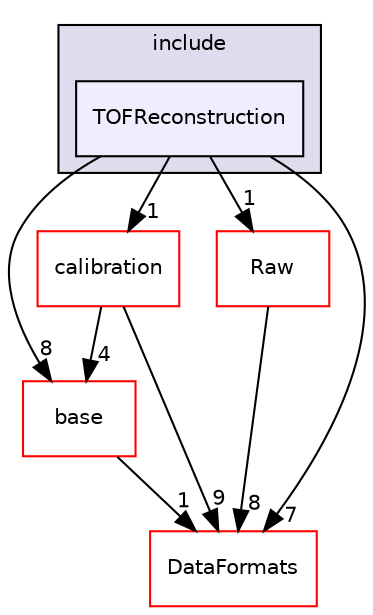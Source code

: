 digraph "/home/travis/build/AliceO2Group/AliceO2/Detectors/TOF/reconstruction/include/TOFReconstruction" {
  bgcolor=transparent;
  compound=true
  node [ fontsize="10", fontname="Helvetica"];
  edge [ labelfontsize="10", labelfontname="Helvetica"];
  subgraph clusterdir_3dfda2b66c3c3704521dbfdd9d3caacf {
    graph [ bgcolor="#ddddee", pencolor="black", label="include" fontname="Helvetica", fontsize="10", URL="dir_3dfda2b66c3c3704521dbfdd9d3caacf.html"]
  dir_ea0fd6262befb6a47c036a9bedd70371 [shape=box, label="TOFReconstruction", style="filled", fillcolor="#eeeeff", pencolor="black", URL="dir_ea0fd6262befb6a47c036a9bedd70371.html"];
  }
  dir_7559d374f7e4089a12282edb4b89411f [shape=box label="calibration" color="red" URL="dir_7559d374f7e4089a12282edb4b89411f.html"];
  dir_0189f3ad6abecd72f822a0c3914f12b2 [shape=box label="base" color="red" URL="dir_0189f3ad6abecd72f822a0c3914f12b2.html"];
  dir_26637d1bd82229bc9ed97f7e706be743 [shape=box label="Raw" color="red" URL="dir_26637d1bd82229bc9ed97f7e706be743.html"];
  dir_2171f7ec022c5423887b07c69b2f5b48 [shape=box label="DataFormats" color="red" URL="dir_2171f7ec022c5423887b07c69b2f5b48.html"];
  dir_7559d374f7e4089a12282edb4b89411f->dir_0189f3ad6abecd72f822a0c3914f12b2 [headlabel="4", labeldistance=1.5 headhref="dir_000549_000123.html"];
  dir_7559d374f7e4089a12282edb4b89411f->dir_2171f7ec022c5423887b07c69b2f5b48 [headlabel="9", labeldistance=1.5 headhref="dir_000549_000068.html"];
  dir_0189f3ad6abecd72f822a0c3914f12b2->dir_2171f7ec022c5423887b07c69b2f5b48 [headlabel="1", labeldistance=1.5 headhref="dir_000123_000068.html"];
  dir_ea0fd6262befb6a47c036a9bedd70371->dir_7559d374f7e4089a12282edb4b89411f [headlabel="1", labeldistance=1.5 headhref="dir_000358_000549.html"];
  dir_ea0fd6262befb6a47c036a9bedd70371->dir_0189f3ad6abecd72f822a0c3914f12b2 [headlabel="8", labeldistance=1.5 headhref="dir_000358_000123.html"];
  dir_ea0fd6262befb6a47c036a9bedd70371->dir_26637d1bd82229bc9ed97f7e706be743 [headlabel="1", labeldistance=1.5 headhref="dir_000358_000533.html"];
  dir_ea0fd6262befb6a47c036a9bedd70371->dir_2171f7ec022c5423887b07c69b2f5b48 [headlabel="7", labeldistance=1.5 headhref="dir_000358_000068.html"];
  dir_26637d1bd82229bc9ed97f7e706be743->dir_2171f7ec022c5423887b07c69b2f5b48 [headlabel="8", labeldistance=1.5 headhref="dir_000533_000068.html"];
}
